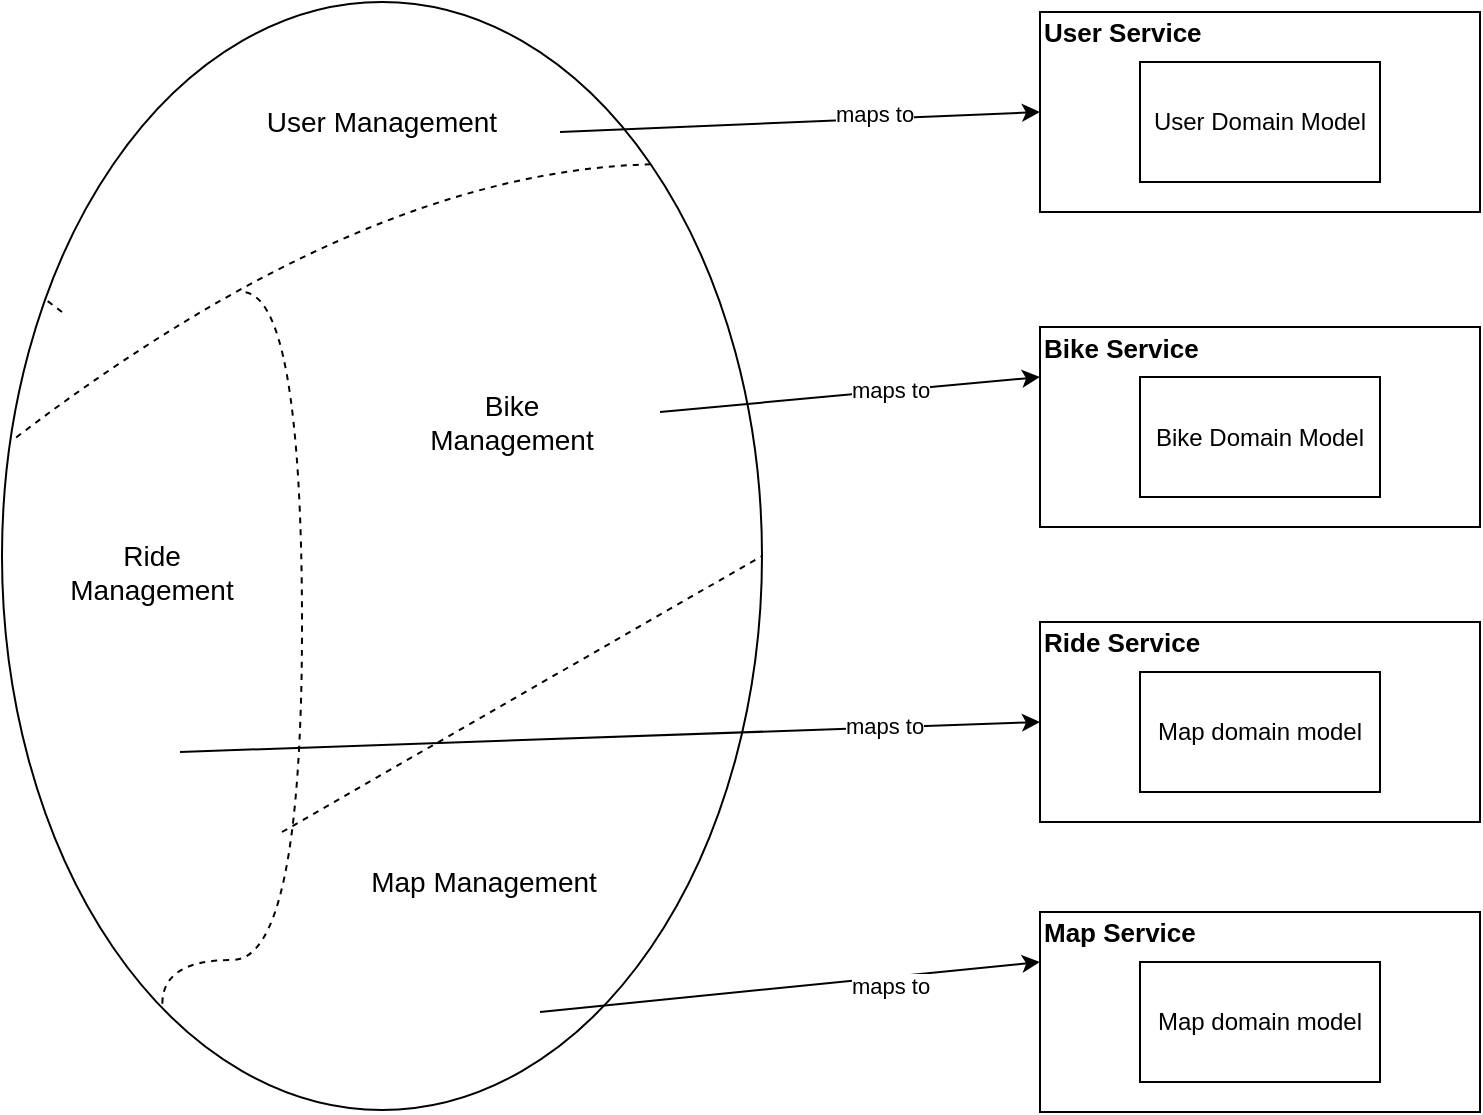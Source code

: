 <mxfile version="22.1.22" type="embed">
  <diagram id="23iRSUPoRavnBvh4doch" name="Page-1">
    <mxGraphModel dx="1095" dy="800" grid="1" gridSize="10" guides="1" tooltips="1" connect="1" arrows="1" fold="1" page="1" pageScale="1" pageWidth="827" pageHeight="1169" math="0" shadow="0">
      <root>
        <mxCell id="0" />
        <mxCell id="1" parent="0" />
        <mxCell id="2" value="" style="ellipse;whiteSpace=wrap;html=1;rotation=90;" parent="1" vertex="1">
          <mxGeometry x="-76" y="222" width="554" height="380" as="geometry" />
        </mxCell>
        <mxCell id="4" value="" style="endArrow=none;dashed=1;html=1;rounded=0;" parent="1" target="2" edge="1">
          <mxGeometry width="50" height="50" relative="1" as="geometry">
            <mxPoint x="41" y="290" as="sourcePoint" />
            <mxPoint x="91" y="240" as="targetPoint" />
          </mxGeometry>
        </mxCell>
        <mxCell id="5" value="" style="endArrow=none;dashed=1;html=1;rounded=0;entryX=0.396;entryY=0.987;entryDx=0;entryDy=0;entryPerimeter=0;exitX=0;exitY=0;exitDx=0;exitDy=0;edgeStyle=orthogonalEdgeStyle;curved=1;" parent="1" source="2" target="2" edge="1">
          <mxGeometry width="50" height="50" relative="1" as="geometry">
            <mxPoint x="81" y="340" as="sourcePoint" />
            <mxPoint x="131" y="290" as="targetPoint" />
            <Array as="points">
              <mxPoint x="191" y="220" />
            </Array>
          </mxGeometry>
        </mxCell>
        <mxCell id="6" value="" style="endArrow=none;dashed=1;html=1;rounded=0;exitX=0.904;exitY=0.789;exitDx=0;exitDy=0;exitPerimeter=0;edgeStyle=orthogonalEdgeStyle;curved=1;" parent="1" source="2" edge="1">
          <mxGeometry width="50" height="50" relative="1" as="geometry">
            <mxPoint x="91" y="600" as="sourcePoint" />
            <mxPoint x="131" y="280" as="targetPoint" />
            <Array as="points">
              <mxPoint x="161" y="614" />
              <mxPoint x="161" y="280" />
            </Array>
          </mxGeometry>
        </mxCell>
        <mxCell id="11" value="" style="endArrow=none;dashed=1;html=1;rounded=0;entryX=0.5;entryY=0;entryDx=0;entryDy=0;" parent="1" target="2" edge="1">
          <mxGeometry width="50" height="50" relative="1" as="geometry">
            <mxPoint x="151" y="550" as="sourcePoint" />
            <mxPoint x="381" y="350" as="targetPoint" />
          </mxGeometry>
        </mxCell>
        <mxCell id="12" value="User Management" style="text;html=1;strokeColor=none;fillColor=none;align=center;verticalAlign=middle;whiteSpace=wrap;rounded=0;fontSize=14;" parent="1" vertex="1">
          <mxGeometry x="131" y="180" width="140" height="30" as="geometry" />
        </mxCell>
        <mxCell id="13" value="Ride Management" style="text;html=1;strokeColor=none;fillColor=none;align=center;verticalAlign=middle;whiteSpace=wrap;rounded=0;fontSize=14;" parent="1" vertex="1">
          <mxGeometry x="31" y="380" width="110" height="80" as="geometry" />
        </mxCell>
        <mxCell id="14" value="&lt;font style=&quot;font-size: 14px;&quot;&gt;Bike Management&lt;/font&gt;" style="text;html=1;strokeColor=none;fillColor=none;align=center;verticalAlign=middle;whiteSpace=wrap;rounded=0;" parent="1" vertex="1">
          <mxGeometry x="211" y="320" width="110" height="50" as="geometry" />
        </mxCell>
        <mxCell id="15" value="Map Management" style="text;html=1;strokeColor=none;fillColor=none;align=center;verticalAlign=middle;whiteSpace=wrap;rounded=0;fontSize=14;" parent="1" vertex="1">
          <mxGeometry x="170" y="520" width="164" height="110" as="geometry" />
        </mxCell>
        <mxCell id="16" value="" style="rounded=0;whiteSpace=wrap;html=1;" parent="1" vertex="1">
          <mxGeometry x="530" y="140" width="220" height="100" as="geometry" />
        </mxCell>
        <mxCell id="77" value="User Service" style="text;html=1;strokeColor=none;fillColor=none;align=left;verticalAlign=middle;whiteSpace=wrap;rounded=0;fontSize=13;fontStyle=1" parent="1" vertex="1">
          <mxGeometry x="530" y="135" width="190" height="30" as="geometry" />
        </mxCell>
        <mxCell id="78" value="User Domain Model" style="rounded=0;whiteSpace=wrap;html=1;" parent="1" vertex="1">
          <mxGeometry x="580" y="165" width="120" height="60" as="geometry" />
        </mxCell>
        <mxCell id="85" value="" style="rounded=0;whiteSpace=wrap;html=1;" vertex="1" parent="1">
          <mxGeometry x="530" y="297.5" width="220" height="100" as="geometry" />
        </mxCell>
        <mxCell id="86" value="Bike Service" style="text;html=1;strokeColor=none;fillColor=none;align=left;verticalAlign=middle;whiteSpace=wrap;rounded=0;fontSize=13;fontStyle=1" vertex="1" parent="1">
          <mxGeometry x="530" y="292.5" width="190" height="30" as="geometry" />
        </mxCell>
        <mxCell id="87" value="Bike Domain Model" style="rounded=0;whiteSpace=wrap;html=1;" vertex="1" parent="1">
          <mxGeometry x="580" y="322.5" width="120" height="60" as="geometry" />
        </mxCell>
        <mxCell id="88" value="" style="rounded=0;whiteSpace=wrap;html=1;" vertex="1" parent="1">
          <mxGeometry x="530" y="445" width="220" height="100" as="geometry" />
        </mxCell>
        <mxCell id="89" value="Ride Service" style="text;html=1;strokeColor=none;fillColor=none;align=left;verticalAlign=middle;whiteSpace=wrap;rounded=0;fontSize=13;fontStyle=1" vertex="1" parent="1">
          <mxGeometry x="530" y="440" width="190" height="30" as="geometry" />
        </mxCell>
        <mxCell id="90" value="Map domain model" style="rounded=0;whiteSpace=wrap;html=1;" vertex="1" parent="1">
          <mxGeometry x="580" y="470" width="120" height="60" as="geometry" />
        </mxCell>
        <mxCell id="94" value="" style="rounded=0;whiteSpace=wrap;html=1;" vertex="1" parent="1">
          <mxGeometry x="530" y="590" width="220" height="100" as="geometry" />
        </mxCell>
        <mxCell id="95" value="Map Service" style="text;html=1;strokeColor=none;fillColor=none;align=left;verticalAlign=middle;whiteSpace=wrap;rounded=0;fontSize=13;fontStyle=1" vertex="1" parent="1">
          <mxGeometry x="530" y="585" width="190" height="30" as="geometry" />
        </mxCell>
        <mxCell id="96" value="Map domain model" style="rounded=0;whiteSpace=wrap;html=1;" vertex="1" parent="1">
          <mxGeometry x="580" y="615" width="120" height="60" as="geometry" />
        </mxCell>
        <mxCell id="97" value="" style="endArrow=classic;html=1;rounded=0;entryX=0;entryY=0.5;entryDx=0;entryDy=0;" edge="1" parent="1" target="16">
          <mxGeometry width="50" height="50" relative="1" as="geometry">
            <mxPoint x="290" y="200" as="sourcePoint" />
            <mxPoint x="340" y="150" as="targetPoint" />
          </mxGeometry>
        </mxCell>
        <mxCell id="101" value="maps to" style="edgeLabel;html=1;align=center;verticalAlign=middle;resizable=0;points=[];" vertex="1" connectable="0" parent="97">
          <mxGeometry x="0.301" y="2" relative="1" as="geometry">
            <mxPoint y="-1" as="offset" />
          </mxGeometry>
        </mxCell>
        <mxCell id="98" value="" style="endArrow=classic;html=1;rounded=0;entryX=0;entryY=0.25;entryDx=0;entryDy=0;" edge="1" parent="1" target="85">
          <mxGeometry width="50" height="50" relative="1" as="geometry">
            <mxPoint x="340" y="340" as="sourcePoint" />
            <mxPoint x="390" y="290" as="targetPoint" />
          </mxGeometry>
        </mxCell>
        <mxCell id="102" value="maps to" style="edgeLabel;html=1;align=center;verticalAlign=middle;resizable=0;points=[];" vertex="1" connectable="0" parent="98">
          <mxGeometry x="0.212" y="1" relative="1" as="geometry">
            <mxPoint as="offset" />
          </mxGeometry>
        </mxCell>
        <mxCell id="99" value="" style="endArrow=classic;html=1;rounded=0;entryX=0;entryY=0.5;entryDx=0;entryDy=0;" edge="1" parent="1" target="88">
          <mxGeometry width="50" height="50" relative="1" as="geometry">
            <mxPoint x="100" y="510" as="sourcePoint" />
            <mxPoint x="150" y="460" as="targetPoint" />
          </mxGeometry>
        </mxCell>
        <mxCell id="103" value="maps to" style="edgeLabel;html=1;align=center;verticalAlign=middle;resizable=0;points=[];" vertex="1" connectable="0" parent="99">
          <mxGeometry x="0.637" y="1" relative="1" as="geometry">
            <mxPoint as="offset" />
          </mxGeometry>
        </mxCell>
        <mxCell id="100" value="" style="endArrow=classic;html=1;rounded=0;entryX=0;entryY=0.25;entryDx=0;entryDy=0;" edge="1" parent="1" target="94">
          <mxGeometry width="50" height="50" relative="1" as="geometry">
            <mxPoint x="280" y="640" as="sourcePoint" />
            <mxPoint x="330" y="590" as="targetPoint" />
          </mxGeometry>
        </mxCell>
        <mxCell id="104" value="maps to" style="edgeLabel;html=1;align=center;verticalAlign=middle;resizable=0;points=[];" vertex="1" connectable="0" parent="100">
          <mxGeometry x="0.397" y="-3" relative="1" as="geometry">
            <mxPoint y="1" as="offset" />
          </mxGeometry>
        </mxCell>
      </root>
    </mxGraphModel>
  </diagram>
</mxfile>

